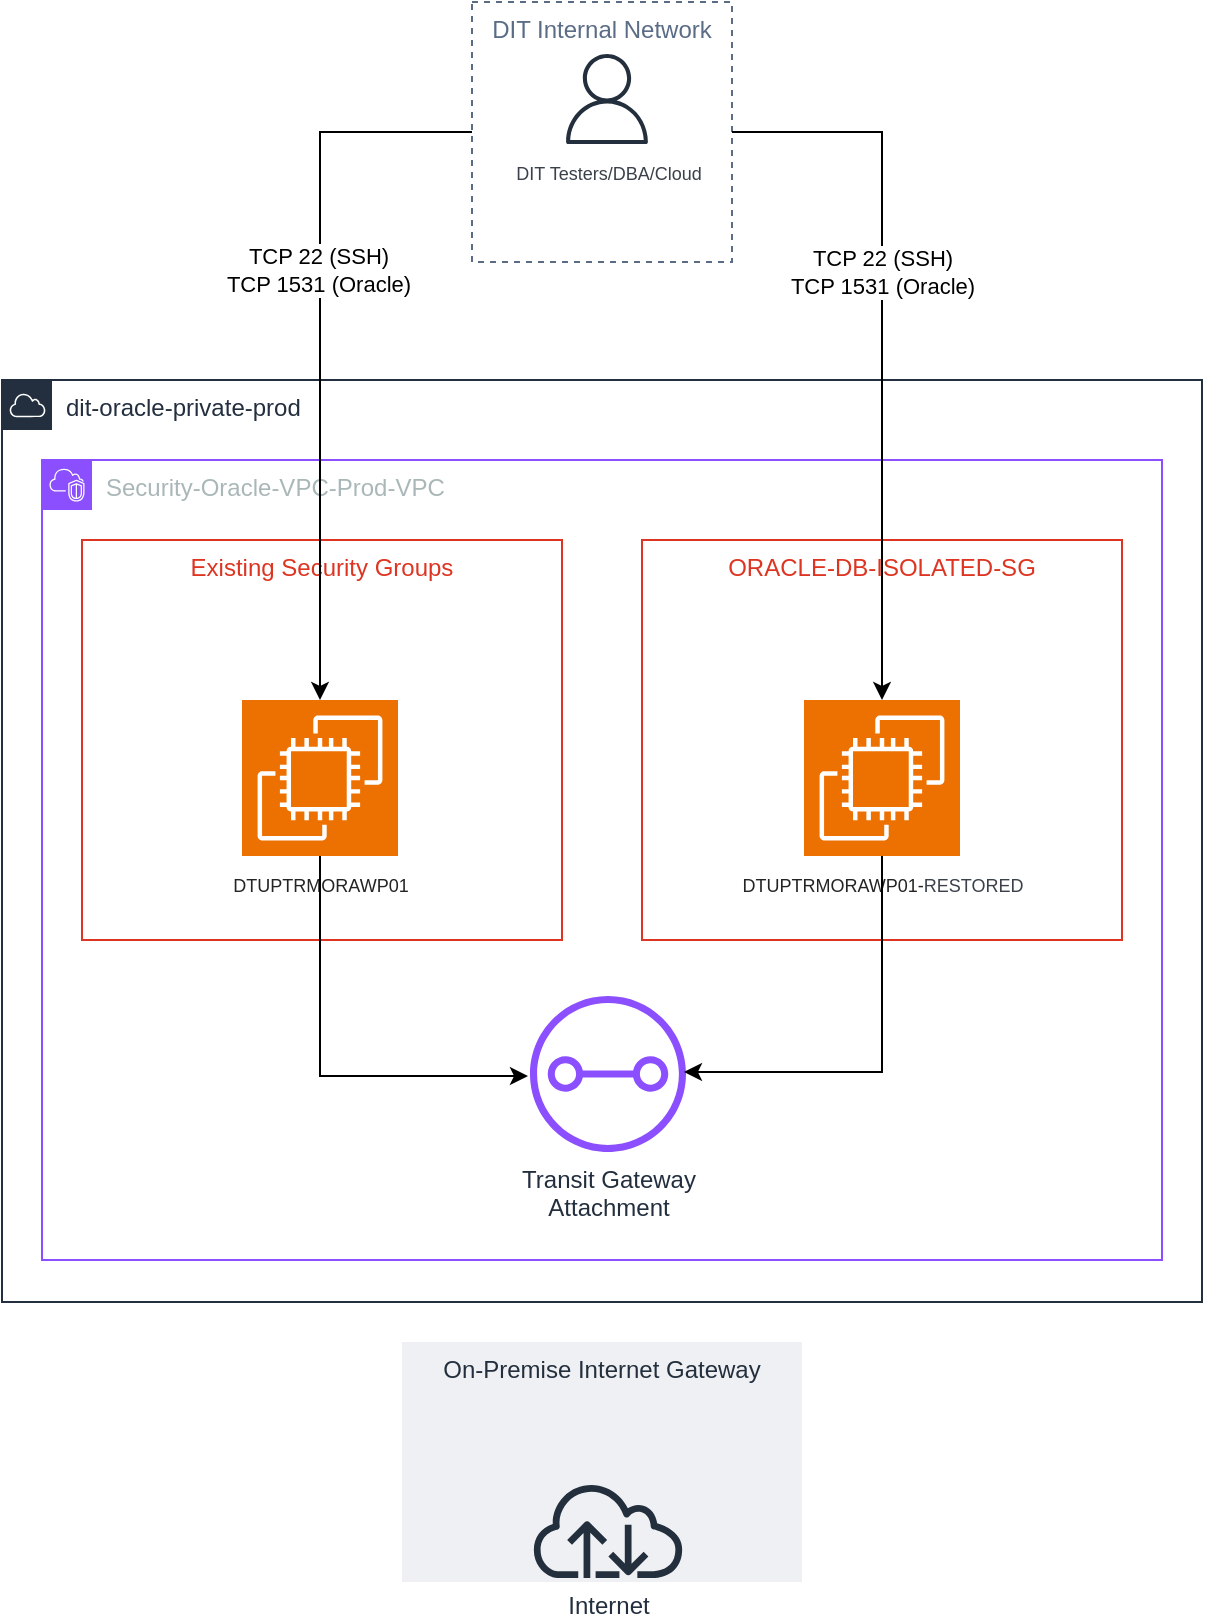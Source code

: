 <mxfile version="24.5.5" type="github">
  <diagram name="Page-1" id="Sl8AW6OtMgSMv7bCIkyN">
    <mxGraphModel dx="1386" dy="751" grid="1" gridSize="10" guides="1" tooltips="1" connect="1" arrows="1" fold="1" page="1" pageScale="1" pageWidth="827" pageHeight="1169" math="0" shadow="0">
      <root>
        <mxCell id="0" />
        <mxCell id="1" parent="0" />
        <mxCell id="rpHWsPdDlBHuC-ogNwgb-3" value="dit-oracle-private-prod" style="points=[[0,0],[0.25,0],[0.5,0],[0.75,0],[1,0],[1,0.25],[1,0.5],[1,0.75],[1,1],[0.75,1],[0.5,1],[0.25,1],[0,1],[0,0.75],[0,0.5],[0,0.25]];outlineConnect=0;gradientColor=none;html=1;whiteSpace=wrap;fontSize=12;fontStyle=0;container=1;pointerEvents=0;collapsible=0;recursiveResize=0;shape=mxgraph.aws4.group;grIcon=mxgraph.aws4.group_aws_cloud;strokeColor=#232F3E;fillColor=none;verticalAlign=top;align=left;spacingLeft=30;fontColor=#232F3E;dashed=0;" vertex="1" parent="1">
          <mxGeometry x="80" y="199" width="600" height="461" as="geometry" />
        </mxCell>
        <mxCell id="rpHWsPdDlBHuC-ogNwgb-4" value="Security-Oracle-VPC-Prod-VPC" style="points=[[0,0],[0.25,0],[0.5,0],[0.75,0],[1,0],[1,0.25],[1,0.5],[1,0.75],[1,1],[0.75,1],[0.5,1],[0.25,1],[0,1],[0,0.75],[0,0.5],[0,0.25]];outlineConnect=0;gradientColor=none;html=1;whiteSpace=wrap;fontSize=12;fontStyle=0;container=1;pointerEvents=0;collapsible=0;recursiveResize=0;shape=mxgraph.aws4.group;grIcon=mxgraph.aws4.group_vpc2;strokeColor=#8C4FFF;fillColor=none;verticalAlign=top;align=left;spacingLeft=30;fontColor=#AAB7B8;dashed=0;" vertex="1" parent="rpHWsPdDlBHuC-ogNwgb-3">
          <mxGeometry x="20" y="40" width="560" height="400" as="geometry" />
        </mxCell>
        <mxCell id="rpHWsPdDlBHuC-ogNwgb-5" value="&lt;span data-lucid-content=&quot;{&amp;quot;t&amp;quot;:&amp;quot;Existing Security Groups&amp;quot;,&amp;quot;m&amp;quot;:[{&amp;quot;s&amp;quot;:0,&amp;quot;n&amp;quot;:&amp;quot;c&amp;quot;,&amp;quot;v&amp;quot;:&amp;quot;#dd3522ff&amp;quot;,&amp;quot;e&amp;quot;:24}]}&quot; data-lucid-type=&quot;application/vnd.lucid.text&quot;&gt;Existing Security Groups&lt;/span&gt;" style="fillColor=none;strokeColor=#DD3522;verticalAlign=top;fontStyle=0;fontColor=#DD3522;whiteSpace=wrap;html=1;" vertex="1" parent="rpHWsPdDlBHuC-ogNwgb-4">
          <mxGeometry x="20" y="40" width="240" height="200" as="geometry" />
        </mxCell>
        <mxCell id="rpHWsPdDlBHuC-ogNwgb-6" value="&lt;span data-lucid-content=&quot;{&amp;quot;t&amp;quot;:&amp;quot;ORACLE-DB-ISOLATED-SG&amp;quot;,&amp;quot;m&amp;quot;:[{&amp;quot;s&amp;quot;:0,&amp;quot;n&amp;quot;:&amp;quot;c&amp;quot;,&amp;quot;v&amp;quot;:&amp;quot;#dd3522ff&amp;quot;,&amp;quot;e&amp;quot;:21}]}&quot; data-lucid-type=&quot;application/vnd.lucid.text&quot;&gt;ORACLE-DB-ISOLATED-SG&lt;/span&gt;" style="fillColor=none;strokeColor=#DD3522;verticalAlign=top;fontStyle=0;fontColor=#DD3522;whiteSpace=wrap;html=1;" vertex="1" parent="rpHWsPdDlBHuC-ogNwgb-4">
          <mxGeometry x="300" y="40" width="240" height="200" as="geometry" />
        </mxCell>
        <mxCell id="rpHWsPdDlBHuC-ogNwgb-13" value="Transit Gateway&lt;br&gt;Attachment" style="sketch=0;outlineConnect=0;fontColor=#232F3E;gradientColor=none;fillColor=#8C4FFF;strokeColor=none;dashed=0;verticalLabelPosition=bottom;verticalAlign=top;align=center;html=1;fontSize=12;fontStyle=0;aspect=fixed;pointerEvents=1;shape=mxgraph.aws4.transit_gateway_attachment;" vertex="1" parent="rpHWsPdDlBHuC-ogNwgb-4">
          <mxGeometry x="244" y="268" width="78" height="78" as="geometry" />
        </mxCell>
        <mxCell id="rpHWsPdDlBHuC-ogNwgb-1" value="&lt;span data-lucid-content=&quot;{&amp;quot;t&amp;quot;:&amp;quot;DTUPTRMORAWP01&amp;quot;,&amp;quot;m&amp;quot;:[{&amp;quot;s&amp;quot;:0,&amp;quot;n&amp;quot;:&amp;quot;c&amp;quot;,&amp;quot;v&amp;quot;:&amp;quot;#242424ff&amp;quot;,&amp;quot;e&amp;quot;:14},{&amp;quot;s&amp;quot;:0,&amp;quot;n&amp;quot;:&amp;quot;s&amp;quot;,&amp;quot;v&amp;quot;:19.556,&amp;quot;e&amp;quot;:14}]}&quot; data-lucid-type=&quot;application/vnd.lucid.text&quot;&gt;&lt;span style=&quot;color: rgb(36, 36, 36);&quot;&gt;&lt;font style=&quot;font-size: 9px;&quot;&gt;DTUPTRMORAWP01&lt;/font&gt;&lt;/span&gt;&lt;/span&gt;" style="sketch=0;points=[[0,0,0],[0.25,0,0],[0.5,0,0],[0.75,0,0],[1,0,0],[0,1,0],[0.25,1,0],[0.5,1,0],[0.75,1,0],[1,1,0],[0,0.25,0],[0,0.5,0],[0,0.75,0],[1,0.25,0],[1,0.5,0],[1,0.75,0]];outlineConnect=0;fontColor=#232F3E;fillColor=#ED7100;strokeColor=#ffffff;dashed=0;verticalLabelPosition=bottom;verticalAlign=top;align=center;html=1;fontSize=12;fontStyle=0;aspect=fixed;shape=mxgraph.aws4.resourceIcon;resIcon=mxgraph.aws4.ec2;" vertex="1" parent="1">
          <mxGeometry x="200" y="359" width="78" height="78" as="geometry" />
        </mxCell>
        <mxCell id="rpHWsPdDlBHuC-ogNwgb-2" value="&lt;span data-lucid-content=&quot;{&amp;quot;t&amp;quot;:&amp;quot;DTUPTRMORAWP01-RESTORED&amp;quot;,&amp;quot;m&amp;quot;:[{&amp;quot;s&amp;quot;:0,&amp;quot;n&amp;quot;:&amp;quot;c&amp;quot;,&amp;quot;v&amp;quot;:&amp;quot;#242424ff&amp;quot;,&amp;quot;e&amp;quot;:15},{&amp;quot;s&amp;quot;:15,&amp;quot;n&amp;quot;:&amp;quot;c&amp;quot;,&amp;quot;v&amp;quot;:&amp;quot;3a414aff&amp;quot;,&amp;quot;e&amp;quot;:23},{&amp;quot;s&amp;quot;:15,&amp;quot;n&amp;quot;:&amp;quot;fsp&amp;quot;,&amp;quot;v&amp;quot;:&amp;quot;ss_presetShapeStyle1_textStyle&amp;quot;,&amp;quot;e&amp;quot;:23},{&amp;quot;s&amp;quot;:0,&amp;quot;n&amp;quot;:&amp;quot;s&amp;quot;,&amp;quot;v&amp;quot;:20,&amp;quot;e&amp;quot;:23}]}&quot; data-lucid-type=&quot;application/vnd.lucid.text&quot;&gt;&lt;font style=&quot;font-size: 9px;&quot;&gt;&lt;span style=&quot;color: rgb(36, 36, 36);&quot;&gt;DTUPTRMORAWP01-&lt;/span&gt;&lt;span style=&quot;color: rgb(58, 65, 74);&quot;&gt;RESTORED&lt;/span&gt;&lt;/font&gt;&lt;/span&gt;" style="sketch=0;points=[[0,0,0],[0.25,0,0],[0.5,0,0],[0.75,0,0],[1,0,0],[0,1,0],[0.25,1,0],[0.5,1,0],[0.75,1,0],[1,1,0],[0,0.25,0],[0,0.5,0],[0,0.75,0],[1,0.25,0],[1,0.5,0],[1,0.75,0]];outlineConnect=0;fontColor=#232F3E;fillColor=#ED7100;strokeColor=#ffffff;dashed=0;verticalLabelPosition=bottom;verticalAlign=top;align=center;html=1;fontSize=12;fontStyle=0;aspect=fixed;shape=mxgraph.aws4.resourceIcon;resIcon=mxgraph.aws4.ec2;" vertex="1" parent="1">
          <mxGeometry x="481" y="359" width="78" height="78" as="geometry" />
        </mxCell>
        <mxCell id="rpHWsPdDlBHuC-ogNwgb-9" style="edgeStyle=orthogonalEdgeStyle;rounded=0;orthogonalLoop=1;jettySize=auto;html=1;exitX=0;exitY=0.5;exitDx=0;exitDy=0;" edge="1" parent="1" source="rpHWsPdDlBHuC-ogNwgb-7" target="rpHWsPdDlBHuC-ogNwgb-1">
          <mxGeometry relative="1" as="geometry" />
        </mxCell>
        <mxCell id="rpHWsPdDlBHuC-ogNwgb-12" value="TCP 22 (SSH)&lt;br&gt;TCP 1531 (Oracle)" style="edgeLabel;html=1;align=center;verticalAlign=middle;resizable=0;points=[];" vertex="1" connectable="0" parent="rpHWsPdDlBHuC-ogNwgb-9">
          <mxGeometry x="-0.244" y="-1" relative="1" as="geometry">
            <mxPoint y="9" as="offset" />
          </mxGeometry>
        </mxCell>
        <mxCell id="rpHWsPdDlBHuC-ogNwgb-7" value="&lt;span data-lucid-content=&quot;{&amp;quot;t&amp;quot;:&amp;quot;DIT Internal Network&amp;quot;,&amp;quot;m&amp;quot;:[{&amp;quot;s&amp;quot;:0,&amp;quot;n&amp;quot;:&amp;quot;c&amp;quot;,&amp;quot;v&amp;quot;:&amp;quot;#5a6c86ff&amp;quot;,&amp;quot;e&amp;quot;:20}]}&quot; data-lucid-type=&quot;application/vnd.lucid.text&quot;&gt;DIT Internal Network&lt;/span&gt;" style="fillColor=none;strokeColor=#5A6C86;dashed=1;verticalAlign=top;fontStyle=0;fontColor=#5A6C86;whiteSpace=wrap;html=1;" vertex="1" parent="1">
          <mxGeometry x="315" y="10" width="130" height="130" as="geometry" />
        </mxCell>
        <mxCell id="rpHWsPdDlBHuC-ogNwgb-8" value="&lt;span data-lucid-content=&quot;{&amp;quot;t&amp;quot;:&amp;quot;DIT Testers/DBA/Cloud&amp;quot;,&amp;quot;m&amp;quot;:[{&amp;quot;s&amp;quot;:0,&amp;quot;n&amp;quot;:&amp;quot;s&amp;quot;,&amp;quot;v&amp;quot;:22.222,&amp;quot;e&amp;quot;:21},{&amp;quot;s&amp;quot;:0,&amp;quot;n&amp;quot;:&amp;quot;c&amp;quot;,&amp;quot;v&amp;quot;:&amp;quot;3a414aff&amp;quot;,&amp;quot;e&amp;quot;:21},{&amp;quot;s&amp;quot;:0,&amp;quot;n&amp;quot;:&amp;quot;fsp&amp;quot;,&amp;quot;v&amp;quot;:&amp;quot;ss_presetShapeStyle1_textStyle&amp;quot;,&amp;quot;e&amp;quot;:21}]}&quot; data-lucid-type=&quot;application/vnd.lucid.text&quot;&gt;&lt;span style=&quot;color: rgb(58, 65, 74);&quot;&gt;&lt;font style=&quot;font-size: 9px;&quot;&gt;DIT Testers/DBA/Cloud&lt;/font&gt;&lt;/span&gt;&lt;/span&gt;" style="sketch=0;outlineConnect=0;fontColor=#232F3E;gradientColor=none;fillColor=#232F3D;strokeColor=none;dashed=0;verticalLabelPosition=bottom;verticalAlign=top;align=center;html=1;fontSize=12;fontStyle=0;aspect=fixed;pointerEvents=1;shape=mxgraph.aws4.user;" vertex="1" parent="1">
          <mxGeometry x="360" y="36" width="45" height="45" as="geometry" />
        </mxCell>
        <mxCell id="rpHWsPdDlBHuC-ogNwgb-10" style="edgeStyle=orthogonalEdgeStyle;rounded=0;orthogonalLoop=1;jettySize=auto;html=1;exitX=1;exitY=0.5;exitDx=0;exitDy=0;entryX=0.5;entryY=0;entryDx=0;entryDy=0;entryPerimeter=0;" edge="1" parent="1" source="rpHWsPdDlBHuC-ogNwgb-7" target="rpHWsPdDlBHuC-ogNwgb-2">
          <mxGeometry relative="1" as="geometry" />
        </mxCell>
        <mxCell id="rpHWsPdDlBHuC-ogNwgb-11" value="TCP 22 (SSH)&lt;br&gt;TCP 1531 (Oracle)" style="edgeLabel;html=1;align=center;verticalAlign=middle;resizable=0;points=[];" vertex="1" connectable="0" parent="rpHWsPdDlBHuC-ogNwgb-10">
          <mxGeometry x="-0.449" relative="1" as="geometry">
            <mxPoint y="46" as="offset" />
          </mxGeometry>
        </mxCell>
        <mxCell id="rpHWsPdDlBHuC-ogNwgb-14" style="edgeStyle=orthogonalEdgeStyle;rounded=0;orthogonalLoop=1;jettySize=auto;html=1;exitX=0.5;exitY=1;exitDx=0;exitDy=0;exitPerimeter=0;entryX=-0.013;entryY=0.513;entryDx=0;entryDy=0;entryPerimeter=0;" edge="1" parent="1" source="rpHWsPdDlBHuC-ogNwgb-1" target="rpHWsPdDlBHuC-ogNwgb-13">
          <mxGeometry relative="1" as="geometry" />
        </mxCell>
        <mxCell id="rpHWsPdDlBHuC-ogNwgb-15" style="edgeStyle=orthogonalEdgeStyle;rounded=0;orthogonalLoop=1;jettySize=auto;html=1;exitX=0.5;exitY=1;exitDx=0;exitDy=0;exitPerimeter=0;entryX=0.987;entryY=0.487;entryDx=0;entryDy=0;entryPerimeter=0;" edge="1" parent="1" source="rpHWsPdDlBHuC-ogNwgb-2" target="rpHWsPdDlBHuC-ogNwgb-13">
          <mxGeometry relative="1" as="geometry" />
        </mxCell>
        <mxCell id="rpHWsPdDlBHuC-ogNwgb-16" value="On-Premise Internet Gateway" style="fillColor=#EFF0F3;strokeColor=none;dashed=0;verticalAlign=top;fontStyle=0;fontColor=#232F3D;whiteSpace=wrap;html=1;" vertex="1" parent="1">
          <mxGeometry x="280" y="680" width="200" height="120" as="geometry" />
        </mxCell>
        <mxCell id="rpHWsPdDlBHuC-ogNwgb-17" value="Internet" style="sketch=0;outlineConnect=0;fontColor=#232F3E;gradientColor=none;fillColor=#232F3D;strokeColor=none;dashed=0;verticalLabelPosition=bottom;verticalAlign=top;align=center;html=1;fontSize=12;fontStyle=0;aspect=fixed;pointerEvents=1;shape=mxgraph.aws4.internet;" vertex="1" parent="1">
          <mxGeometry x="344" y="750" width="78" height="48" as="geometry" />
        </mxCell>
      </root>
    </mxGraphModel>
  </diagram>
</mxfile>
